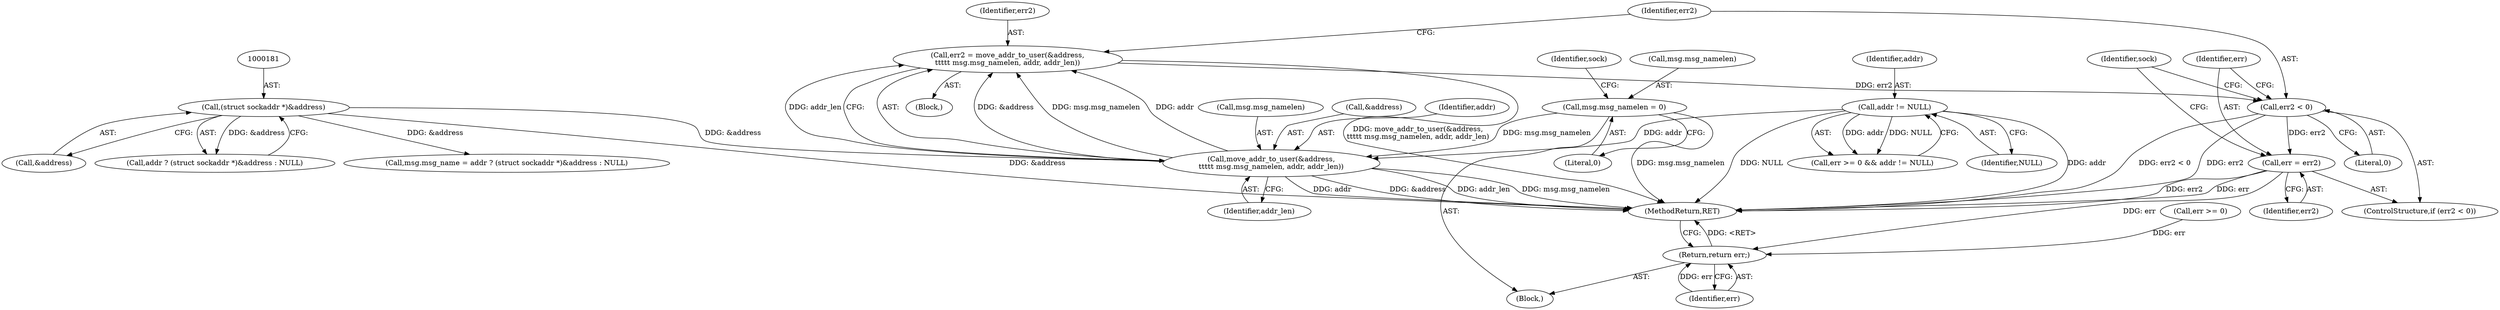digraph "0_linux_f3d3342602f8bcbf37d7c46641cb9bca7618eb1c_30@API" {
"1000218" [label="(Call,err2 = move_addr_to_user(&address,\n\t\t\t\t\t msg.msg_namelen, addr, addr_len))"];
"1000220" [label="(Call,move_addr_to_user(&address,\n\t\t\t\t\t msg.msg_namelen, addr, addr_len))"];
"1000180" [label="(Call,(struct sockaddr *)&address)"];
"1000185" [label="(Call,msg.msg_namelen = 0)"];
"1000214" [label="(Call,addr != NULL)"];
"1000229" [label="(Call,err2 < 0)"];
"1000232" [label="(Call,err = err2)"];
"1000241" [label="(Return,return err;)"];
"1000182" [label="(Call,&address)"];
"1000241" [label="(Return,return err;)"];
"1000220" [label="(Call,move_addr_to_user(&address,\n\t\t\t\t\t msg.msg_namelen, addr, addr_len))"];
"1000227" [label="(Identifier,addr_len)"];
"1000178" [label="(Call,addr ? (struct sockaddr *)&address : NULL)"];
"1000174" [label="(Call,msg.msg_name = addr ? (struct sockaddr *)&address : NULL)"];
"1000223" [label="(Call,msg.msg_namelen)"];
"1000210" [label="(Call,err >= 0 && addr != NULL)"];
"1000232" [label="(Call,err = err2)"];
"1000214" [label="(Call,addr != NULL)"];
"1000116" [label="(Block,)"];
"1000189" [label="(Literal,0)"];
"1000194" [label="(Identifier,sock)"];
"1000233" [label="(Identifier,err)"];
"1000218" [label="(Call,err2 = move_addr_to_user(&address,\n\t\t\t\t\t msg.msg_namelen, addr, addr_len))"];
"1000228" [label="(ControlStructure,if (err2 < 0))"];
"1000215" [label="(Identifier,addr)"];
"1000216" [label="(Identifier,NULL)"];
"1000219" [label="(Identifier,err2)"];
"1000231" [label="(Literal,0)"];
"1000237" [label="(Identifier,sock)"];
"1000211" [label="(Call,err >= 0)"];
"1000217" [label="(Block,)"];
"1000234" [label="(Identifier,err2)"];
"1000230" [label="(Identifier,err2)"];
"1000221" [label="(Call,&address)"];
"1000180" [label="(Call,(struct sockaddr *)&address)"];
"1000242" [label="(Identifier,err)"];
"1000243" [label="(MethodReturn,RET)"];
"1000229" [label="(Call,err2 < 0)"];
"1000185" [label="(Call,msg.msg_namelen = 0)"];
"1000226" [label="(Identifier,addr)"];
"1000186" [label="(Call,msg.msg_namelen)"];
"1000218" -> "1000217"  [label="AST: "];
"1000218" -> "1000220"  [label="CFG: "];
"1000219" -> "1000218"  [label="AST: "];
"1000220" -> "1000218"  [label="AST: "];
"1000230" -> "1000218"  [label="CFG: "];
"1000218" -> "1000243"  [label="DDG: move_addr_to_user(&address,\n\t\t\t\t\t msg.msg_namelen, addr, addr_len)"];
"1000220" -> "1000218"  [label="DDG: &address"];
"1000220" -> "1000218"  [label="DDG: msg.msg_namelen"];
"1000220" -> "1000218"  [label="DDG: addr"];
"1000220" -> "1000218"  [label="DDG: addr_len"];
"1000218" -> "1000229"  [label="DDG: err2"];
"1000220" -> "1000227"  [label="CFG: "];
"1000221" -> "1000220"  [label="AST: "];
"1000223" -> "1000220"  [label="AST: "];
"1000226" -> "1000220"  [label="AST: "];
"1000227" -> "1000220"  [label="AST: "];
"1000220" -> "1000243"  [label="DDG: &address"];
"1000220" -> "1000243"  [label="DDG: addr_len"];
"1000220" -> "1000243"  [label="DDG: msg.msg_namelen"];
"1000220" -> "1000243"  [label="DDG: addr"];
"1000180" -> "1000220"  [label="DDG: &address"];
"1000185" -> "1000220"  [label="DDG: msg.msg_namelen"];
"1000214" -> "1000220"  [label="DDG: addr"];
"1000180" -> "1000178"  [label="AST: "];
"1000180" -> "1000182"  [label="CFG: "];
"1000181" -> "1000180"  [label="AST: "];
"1000182" -> "1000180"  [label="AST: "];
"1000178" -> "1000180"  [label="CFG: "];
"1000180" -> "1000243"  [label="DDG: &address"];
"1000180" -> "1000174"  [label="DDG: &address"];
"1000180" -> "1000178"  [label="DDG: &address"];
"1000185" -> "1000116"  [label="AST: "];
"1000185" -> "1000189"  [label="CFG: "];
"1000186" -> "1000185"  [label="AST: "];
"1000189" -> "1000185"  [label="AST: "];
"1000194" -> "1000185"  [label="CFG: "];
"1000185" -> "1000243"  [label="DDG: msg.msg_namelen"];
"1000214" -> "1000210"  [label="AST: "];
"1000214" -> "1000216"  [label="CFG: "];
"1000215" -> "1000214"  [label="AST: "];
"1000216" -> "1000214"  [label="AST: "];
"1000210" -> "1000214"  [label="CFG: "];
"1000214" -> "1000243"  [label="DDG: NULL"];
"1000214" -> "1000243"  [label="DDG: addr"];
"1000214" -> "1000210"  [label="DDG: addr"];
"1000214" -> "1000210"  [label="DDG: NULL"];
"1000229" -> "1000228"  [label="AST: "];
"1000229" -> "1000231"  [label="CFG: "];
"1000230" -> "1000229"  [label="AST: "];
"1000231" -> "1000229"  [label="AST: "];
"1000233" -> "1000229"  [label="CFG: "];
"1000237" -> "1000229"  [label="CFG: "];
"1000229" -> "1000243"  [label="DDG: err2 < 0"];
"1000229" -> "1000243"  [label="DDG: err2"];
"1000229" -> "1000232"  [label="DDG: err2"];
"1000232" -> "1000228"  [label="AST: "];
"1000232" -> "1000234"  [label="CFG: "];
"1000233" -> "1000232"  [label="AST: "];
"1000234" -> "1000232"  [label="AST: "];
"1000237" -> "1000232"  [label="CFG: "];
"1000232" -> "1000243"  [label="DDG: err"];
"1000232" -> "1000243"  [label="DDG: err2"];
"1000232" -> "1000241"  [label="DDG: err"];
"1000241" -> "1000116"  [label="AST: "];
"1000241" -> "1000242"  [label="CFG: "];
"1000242" -> "1000241"  [label="AST: "];
"1000243" -> "1000241"  [label="CFG: "];
"1000241" -> "1000243"  [label="DDG: <RET>"];
"1000242" -> "1000241"  [label="DDG: err"];
"1000211" -> "1000241"  [label="DDG: err"];
}
